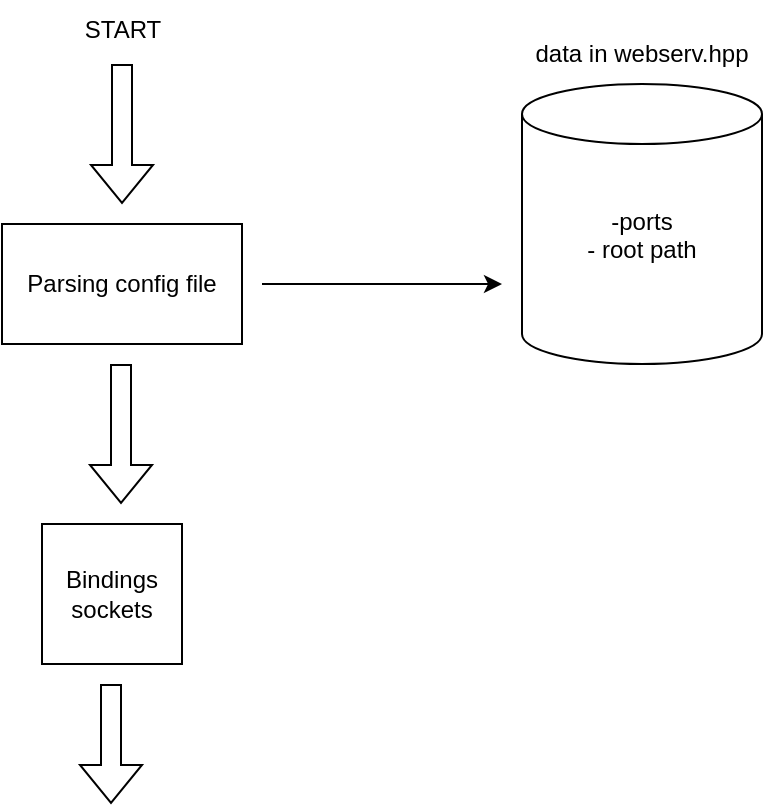 <mxfile version="21.2.1" type="github">
  <diagram name="Page-1" id="wI_Hvtuvz4mxTSzpntFi">
    <mxGraphModel dx="1575" dy="1159" grid="1" gridSize="10" guides="1" tooltips="1" connect="1" arrows="1" fold="1" page="1" pageScale="1" pageWidth="827" pageHeight="1169" math="0" shadow="0">
      <root>
        <mxCell id="0" />
        <mxCell id="1" parent="0" />
        <mxCell id="roOlMWXBv_yk_0nGVt14-5" value="&lt;div&gt;START&lt;/div&gt;" style="text;html=1;align=center;verticalAlign=middle;resizable=0;points=[];autosize=1;strokeColor=none;fillColor=none;" parent="1" vertex="1">
          <mxGeometry x="300" y="58" width="60" height="30" as="geometry" />
        </mxCell>
        <mxCell id="roOlMWXBv_yk_0nGVt14-6" value="" style="shape=flexArrow;endArrow=classic;html=1;rounded=0;" parent="1" edge="1">
          <mxGeometry width="50" height="50" relative="1" as="geometry">
            <mxPoint x="330" y="90" as="sourcePoint" />
            <mxPoint x="330" y="160" as="targetPoint" />
          </mxGeometry>
        </mxCell>
        <mxCell id="roOlMWXBv_yk_0nGVt14-7" value="Parsing config file" style="rounded=0;whiteSpace=wrap;html=1;" parent="1" vertex="1">
          <mxGeometry x="270" y="170" width="120" height="60" as="geometry" />
        </mxCell>
        <mxCell id="roOlMWXBv_yk_0nGVt14-8" value="" style="endArrow=classic;html=1;rounded=0;" parent="1" edge="1">
          <mxGeometry width="50" height="50" relative="1" as="geometry">
            <mxPoint x="400" y="200" as="sourcePoint" />
            <mxPoint x="520" y="200" as="targetPoint" />
          </mxGeometry>
        </mxCell>
        <mxCell id="roOlMWXBv_yk_0nGVt14-9" value="&lt;div&gt;-ports&lt;/div&gt;&lt;div&gt;- root path&lt;/div&gt;&lt;div&gt;&lt;br&gt;&lt;/div&gt;" style="shape=cylinder3;whiteSpace=wrap;html=1;boundedLbl=1;backgroundOutline=1;size=15;" parent="1" vertex="1">
          <mxGeometry x="530" y="100" width="120" height="140" as="geometry" />
        </mxCell>
        <mxCell id="roOlMWXBv_yk_0nGVt14-10" value="data in webserv.hpp" style="text;html=1;strokeColor=none;fillColor=none;align=center;verticalAlign=middle;whiteSpace=wrap;rounded=0;" parent="1" vertex="1">
          <mxGeometry x="520" y="70" width="140" height="30" as="geometry" />
        </mxCell>
        <mxCell id="ZxXkn1EWkHktytQakisI-1" value="" style="shape=flexArrow;endArrow=classic;html=1;rounded=0;" parent="1" edge="1">
          <mxGeometry width="50" height="50" relative="1" as="geometry">
            <mxPoint x="329.5" y="240" as="sourcePoint" />
            <mxPoint x="329.5" y="310" as="targetPoint" />
          </mxGeometry>
        </mxCell>
        <mxCell id="ZxXkn1EWkHktytQakisI-2" value="&lt;div&gt;Bindings sockets&lt;/div&gt;" style="whiteSpace=wrap;html=1;aspect=fixed;" parent="1" vertex="1">
          <mxGeometry x="290" y="320" width="70" height="70" as="geometry" />
        </mxCell>
        <mxCell id="3_mfQEcWosTsCEnQ2N-P-1" value="" style="shape=flexArrow;endArrow=classic;html=1;rounded=0;" edge="1" parent="1">
          <mxGeometry width="50" height="50" relative="1" as="geometry">
            <mxPoint x="324.5" y="400" as="sourcePoint" />
            <mxPoint x="324.5" y="460" as="targetPoint" />
          </mxGeometry>
        </mxCell>
      </root>
    </mxGraphModel>
  </diagram>
</mxfile>
